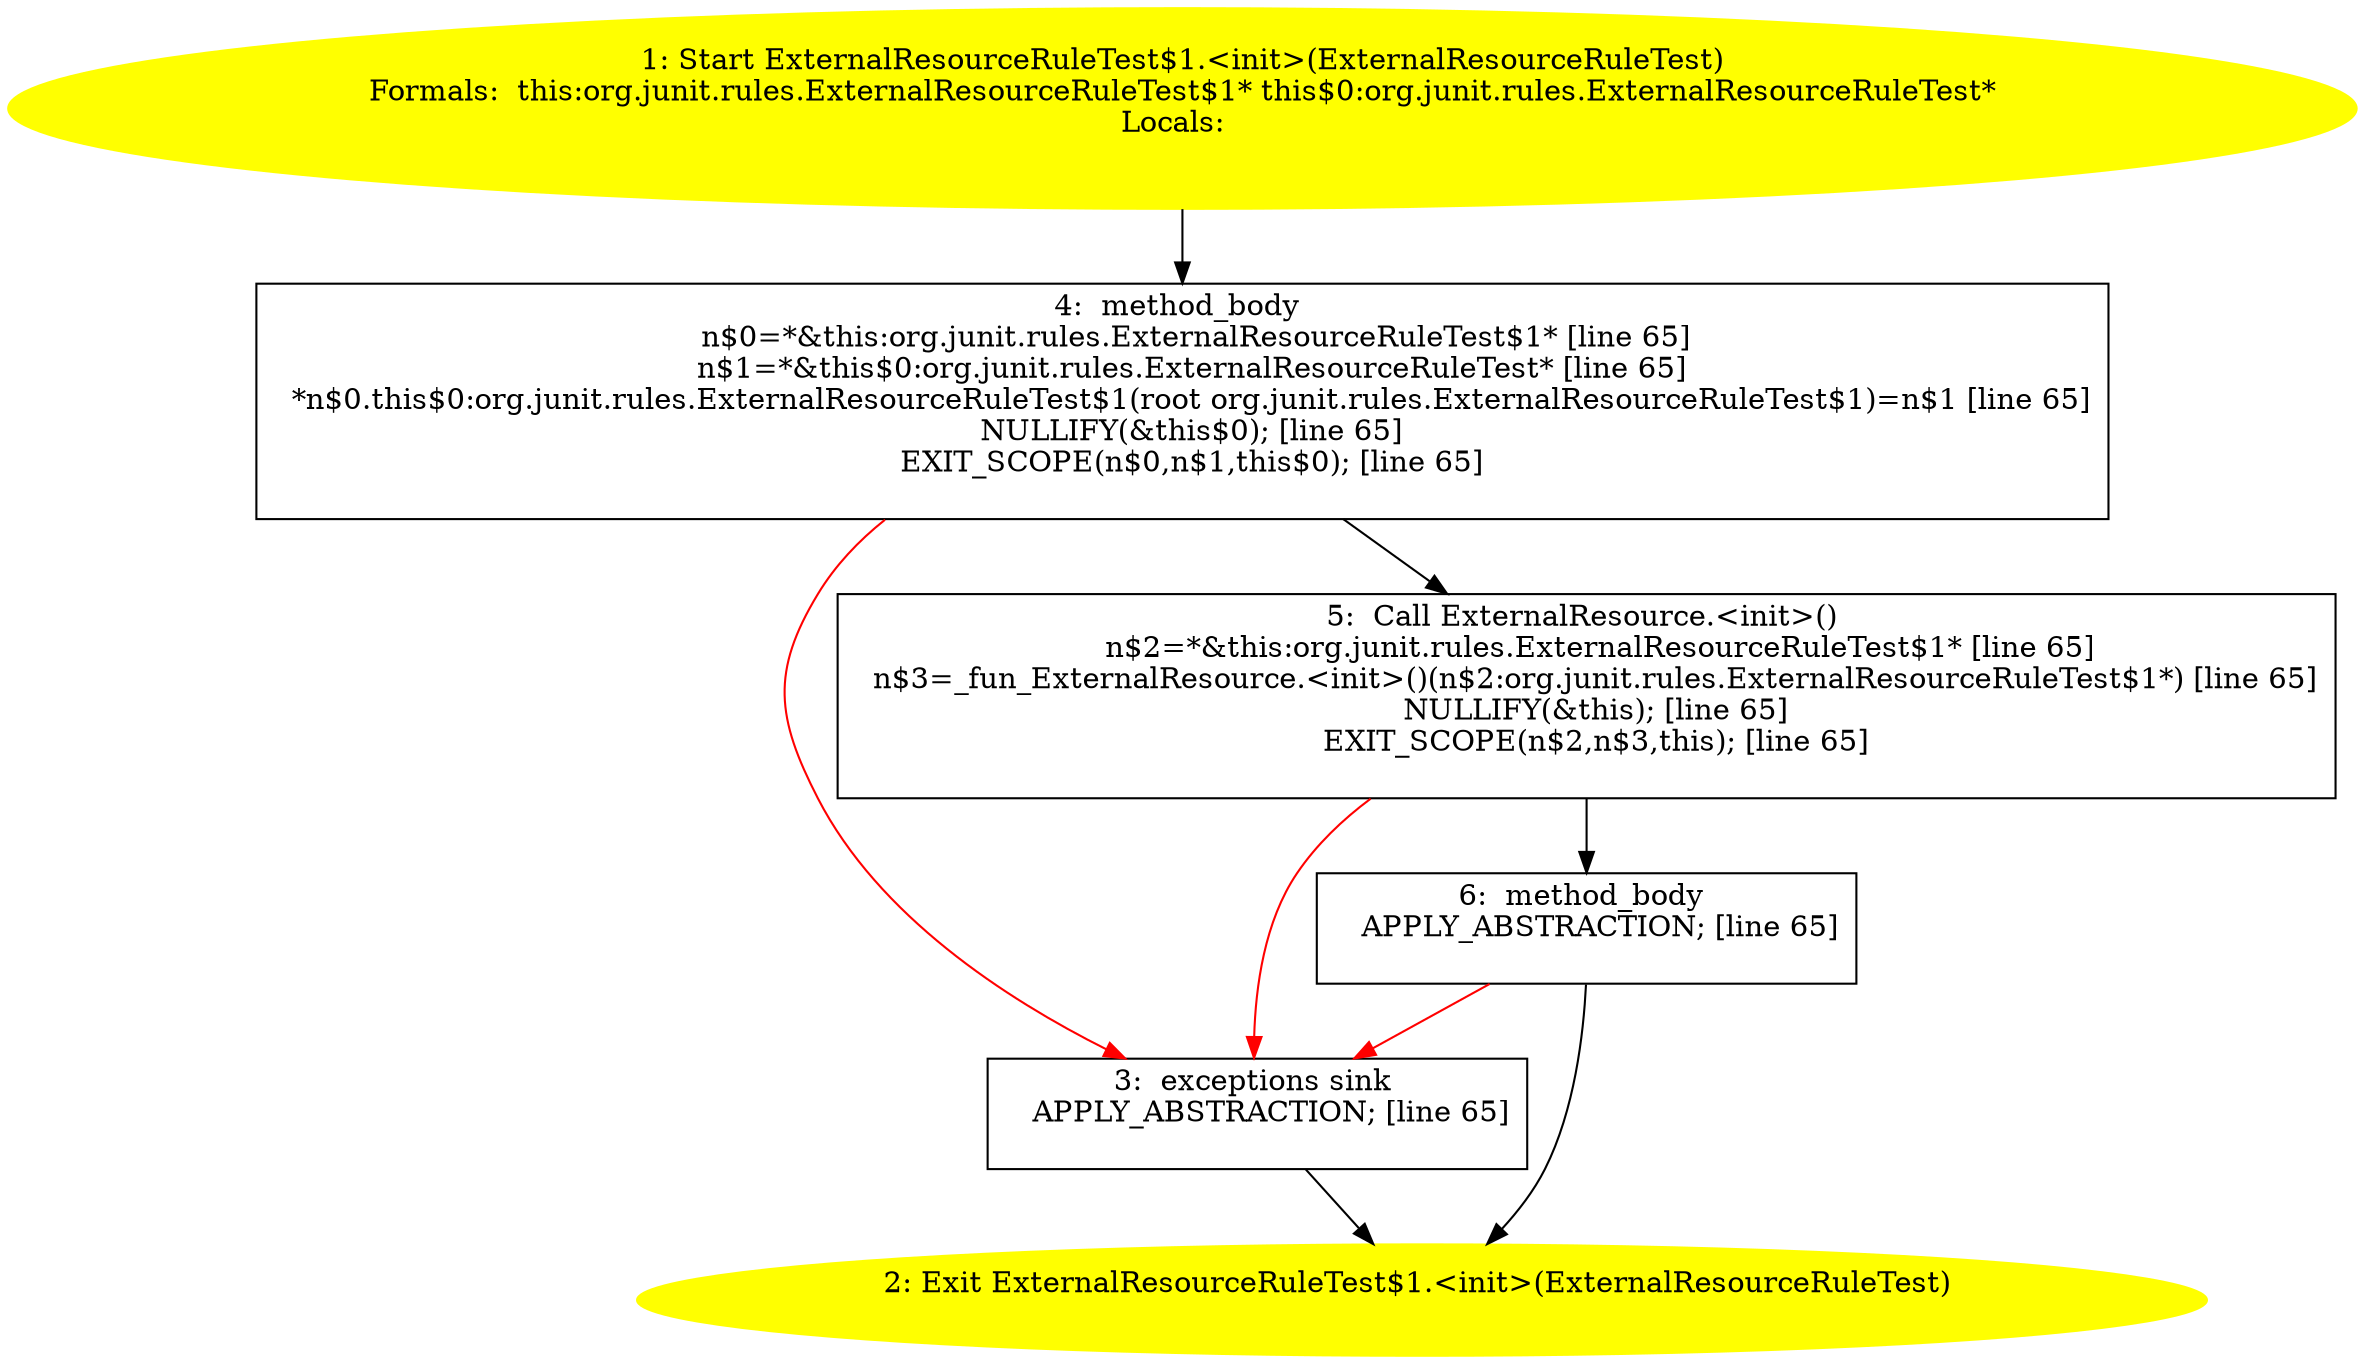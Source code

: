 /* @generated */
digraph cfg {
"org.junit.rules.ExternalResourceRuleTest$1.<init>(org.junit.rules.ExternalResourceRuleTest).3d18f4cb5f1deb835579f2327d4973e7_1" [label="1: Start ExternalResourceRuleTest$1.<init>(ExternalResourceRuleTest)\nFormals:  this:org.junit.rules.ExternalResourceRuleTest$1* this$0:org.junit.rules.ExternalResourceRuleTest*\nLocals:  \n  " color=yellow style=filled]
	

	 "org.junit.rules.ExternalResourceRuleTest$1.<init>(org.junit.rules.ExternalResourceRuleTest).3d18f4cb5f1deb835579f2327d4973e7_1" -> "org.junit.rules.ExternalResourceRuleTest$1.<init>(org.junit.rules.ExternalResourceRuleTest).3d18f4cb5f1deb835579f2327d4973e7_4" ;
"org.junit.rules.ExternalResourceRuleTest$1.<init>(org.junit.rules.ExternalResourceRuleTest).3d18f4cb5f1deb835579f2327d4973e7_2" [label="2: Exit ExternalResourceRuleTest$1.<init>(ExternalResourceRuleTest) \n  " color=yellow style=filled]
	

"org.junit.rules.ExternalResourceRuleTest$1.<init>(org.junit.rules.ExternalResourceRuleTest).3d18f4cb5f1deb835579f2327d4973e7_3" [label="3:  exceptions sink \n   APPLY_ABSTRACTION; [line 65]\n " shape="box"]
	

	 "org.junit.rules.ExternalResourceRuleTest$1.<init>(org.junit.rules.ExternalResourceRuleTest).3d18f4cb5f1deb835579f2327d4973e7_3" -> "org.junit.rules.ExternalResourceRuleTest$1.<init>(org.junit.rules.ExternalResourceRuleTest).3d18f4cb5f1deb835579f2327d4973e7_2" ;
"org.junit.rules.ExternalResourceRuleTest$1.<init>(org.junit.rules.ExternalResourceRuleTest).3d18f4cb5f1deb835579f2327d4973e7_4" [label="4:  method_body \n   n$0=*&this:org.junit.rules.ExternalResourceRuleTest$1* [line 65]\n  n$1=*&this$0:org.junit.rules.ExternalResourceRuleTest* [line 65]\n  *n$0.this$0:org.junit.rules.ExternalResourceRuleTest$1(root org.junit.rules.ExternalResourceRuleTest$1)=n$1 [line 65]\n  NULLIFY(&this$0); [line 65]\n  EXIT_SCOPE(n$0,n$1,this$0); [line 65]\n " shape="box"]
	

	 "org.junit.rules.ExternalResourceRuleTest$1.<init>(org.junit.rules.ExternalResourceRuleTest).3d18f4cb5f1deb835579f2327d4973e7_4" -> "org.junit.rules.ExternalResourceRuleTest$1.<init>(org.junit.rules.ExternalResourceRuleTest).3d18f4cb5f1deb835579f2327d4973e7_5" ;
	 "org.junit.rules.ExternalResourceRuleTest$1.<init>(org.junit.rules.ExternalResourceRuleTest).3d18f4cb5f1deb835579f2327d4973e7_4" -> "org.junit.rules.ExternalResourceRuleTest$1.<init>(org.junit.rules.ExternalResourceRuleTest).3d18f4cb5f1deb835579f2327d4973e7_3" [color="red" ];
"org.junit.rules.ExternalResourceRuleTest$1.<init>(org.junit.rules.ExternalResourceRuleTest).3d18f4cb5f1deb835579f2327d4973e7_5" [label="5:  Call ExternalResource.<init>() \n   n$2=*&this:org.junit.rules.ExternalResourceRuleTest$1* [line 65]\n  n$3=_fun_ExternalResource.<init>()(n$2:org.junit.rules.ExternalResourceRuleTest$1*) [line 65]\n  NULLIFY(&this); [line 65]\n  EXIT_SCOPE(n$2,n$3,this); [line 65]\n " shape="box"]
	

	 "org.junit.rules.ExternalResourceRuleTest$1.<init>(org.junit.rules.ExternalResourceRuleTest).3d18f4cb5f1deb835579f2327d4973e7_5" -> "org.junit.rules.ExternalResourceRuleTest$1.<init>(org.junit.rules.ExternalResourceRuleTest).3d18f4cb5f1deb835579f2327d4973e7_6" ;
	 "org.junit.rules.ExternalResourceRuleTest$1.<init>(org.junit.rules.ExternalResourceRuleTest).3d18f4cb5f1deb835579f2327d4973e7_5" -> "org.junit.rules.ExternalResourceRuleTest$1.<init>(org.junit.rules.ExternalResourceRuleTest).3d18f4cb5f1deb835579f2327d4973e7_3" [color="red" ];
"org.junit.rules.ExternalResourceRuleTest$1.<init>(org.junit.rules.ExternalResourceRuleTest).3d18f4cb5f1deb835579f2327d4973e7_6" [label="6:  method_body \n   APPLY_ABSTRACTION; [line 65]\n " shape="box"]
	

	 "org.junit.rules.ExternalResourceRuleTest$1.<init>(org.junit.rules.ExternalResourceRuleTest).3d18f4cb5f1deb835579f2327d4973e7_6" -> "org.junit.rules.ExternalResourceRuleTest$1.<init>(org.junit.rules.ExternalResourceRuleTest).3d18f4cb5f1deb835579f2327d4973e7_2" ;
	 "org.junit.rules.ExternalResourceRuleTest$1.<init>(org.junit.rules.ExternalResourceRuleTest).3d18f4cb5f1deb835579f2327d4973e7_6" -> "org.junit.rules.ExternalResourceRuleTest$1.<init>(org.junit.rules.ExternalResourceRuleTest).3d18f4cb5f1deb835579f2327d4973e7_3" [color="red" ];
}
